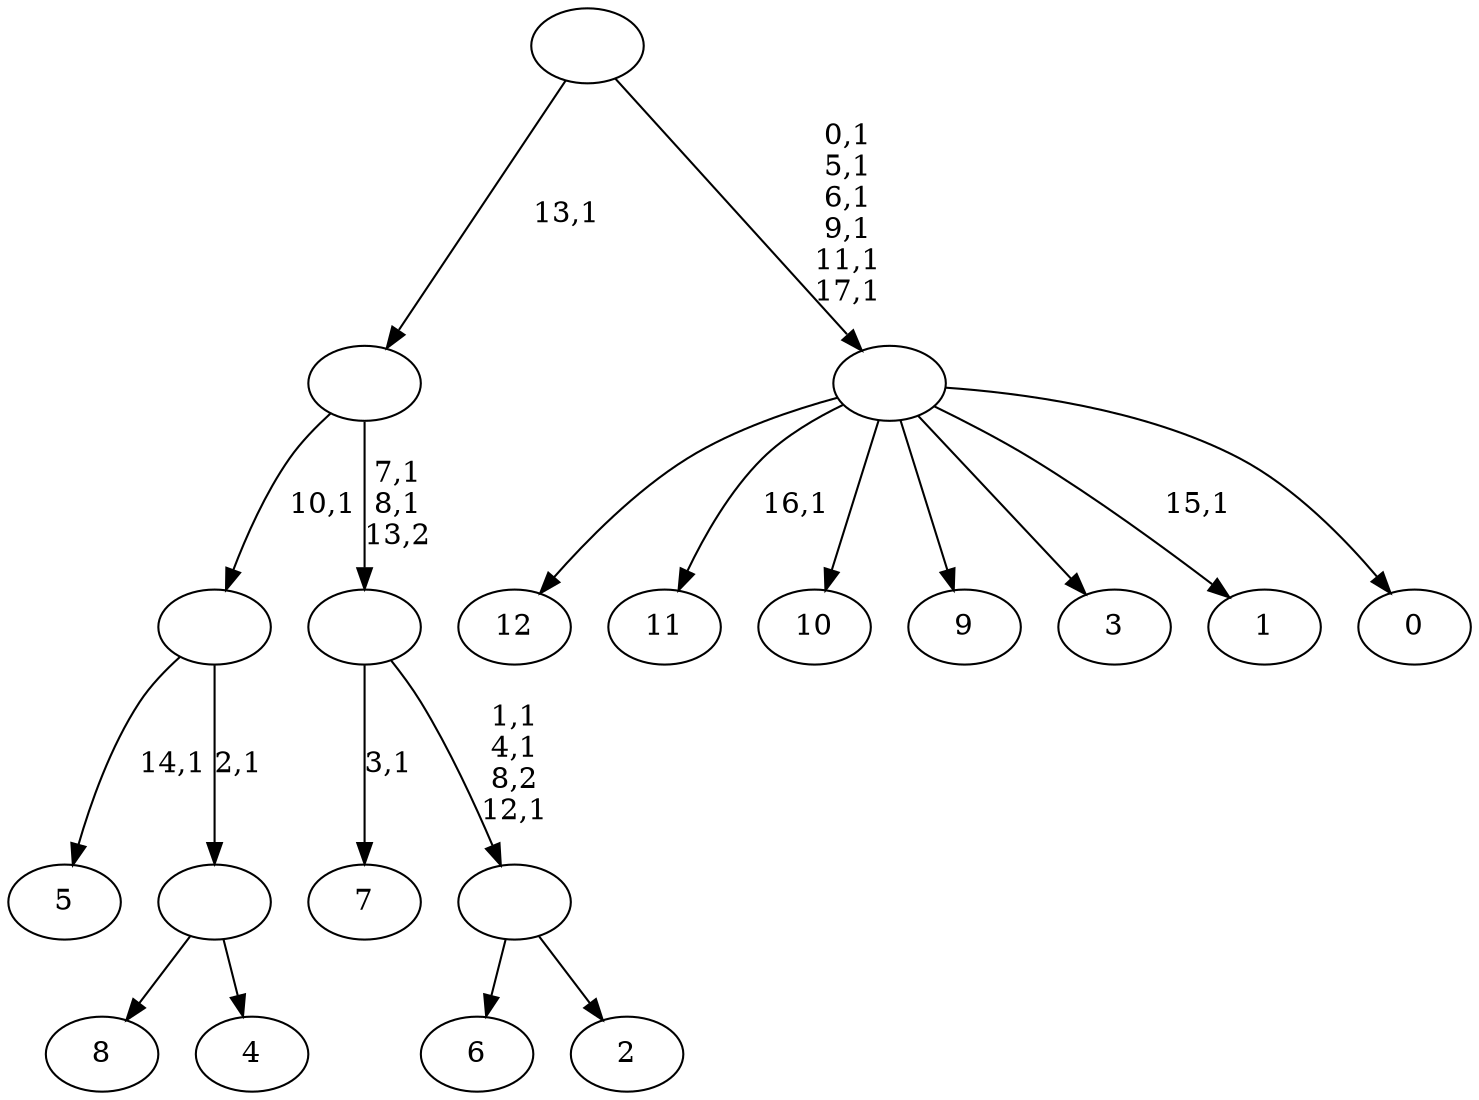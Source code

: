 digraph T {
	31 [label="12"]
	30 [label="11"]
	28 [label="10"]
	27 [label="9"]
	26 [label="8"]
	25 [label="7"]
	23 [label="6"]
	22 [label="5"]
	20 [label="4"]
	19 [label=""]
	18 [label=""]
	17 [label="3"]
	16 [label="2"]
	15 [label=""]
	12 [label=""]
	10 [label=""]
	9 [label="1"]
	7 [label="0"]
	6 [label=""]
	0 [label=""]
	19 -> 26 [label=""]
	19 -> 20 [label=""]
	18 -> 22 [label="14,1"]
	18 -> 19 [label="2,1"]
	15 -> 23 [label=""]
	15 -> 16 [label=""]
	12 -> 15 [label="1,1\n4,1\n8,2\n12,1"]
	12 -> 25 [label="3,1"]
	10 -> 12 [label="7,1\n8,1\n13,2"]
	10 -> 18 [label="10,1"]
	6 -> 9 [label="15,1"]
	6 -> 30 [label="16,1"]
	6 -> 31 [label=""]
	6 -> 28 [label=""]
	6 -> 27 [label=""]
	6 -> 17 [label=""]
	6 -> 7 [label=""]
	0 -> 6 [label="0,1\n5,1\n6,1\n9,1\n11,1\n17,1"]
	0 -> 10 [label="13,1"]
}
